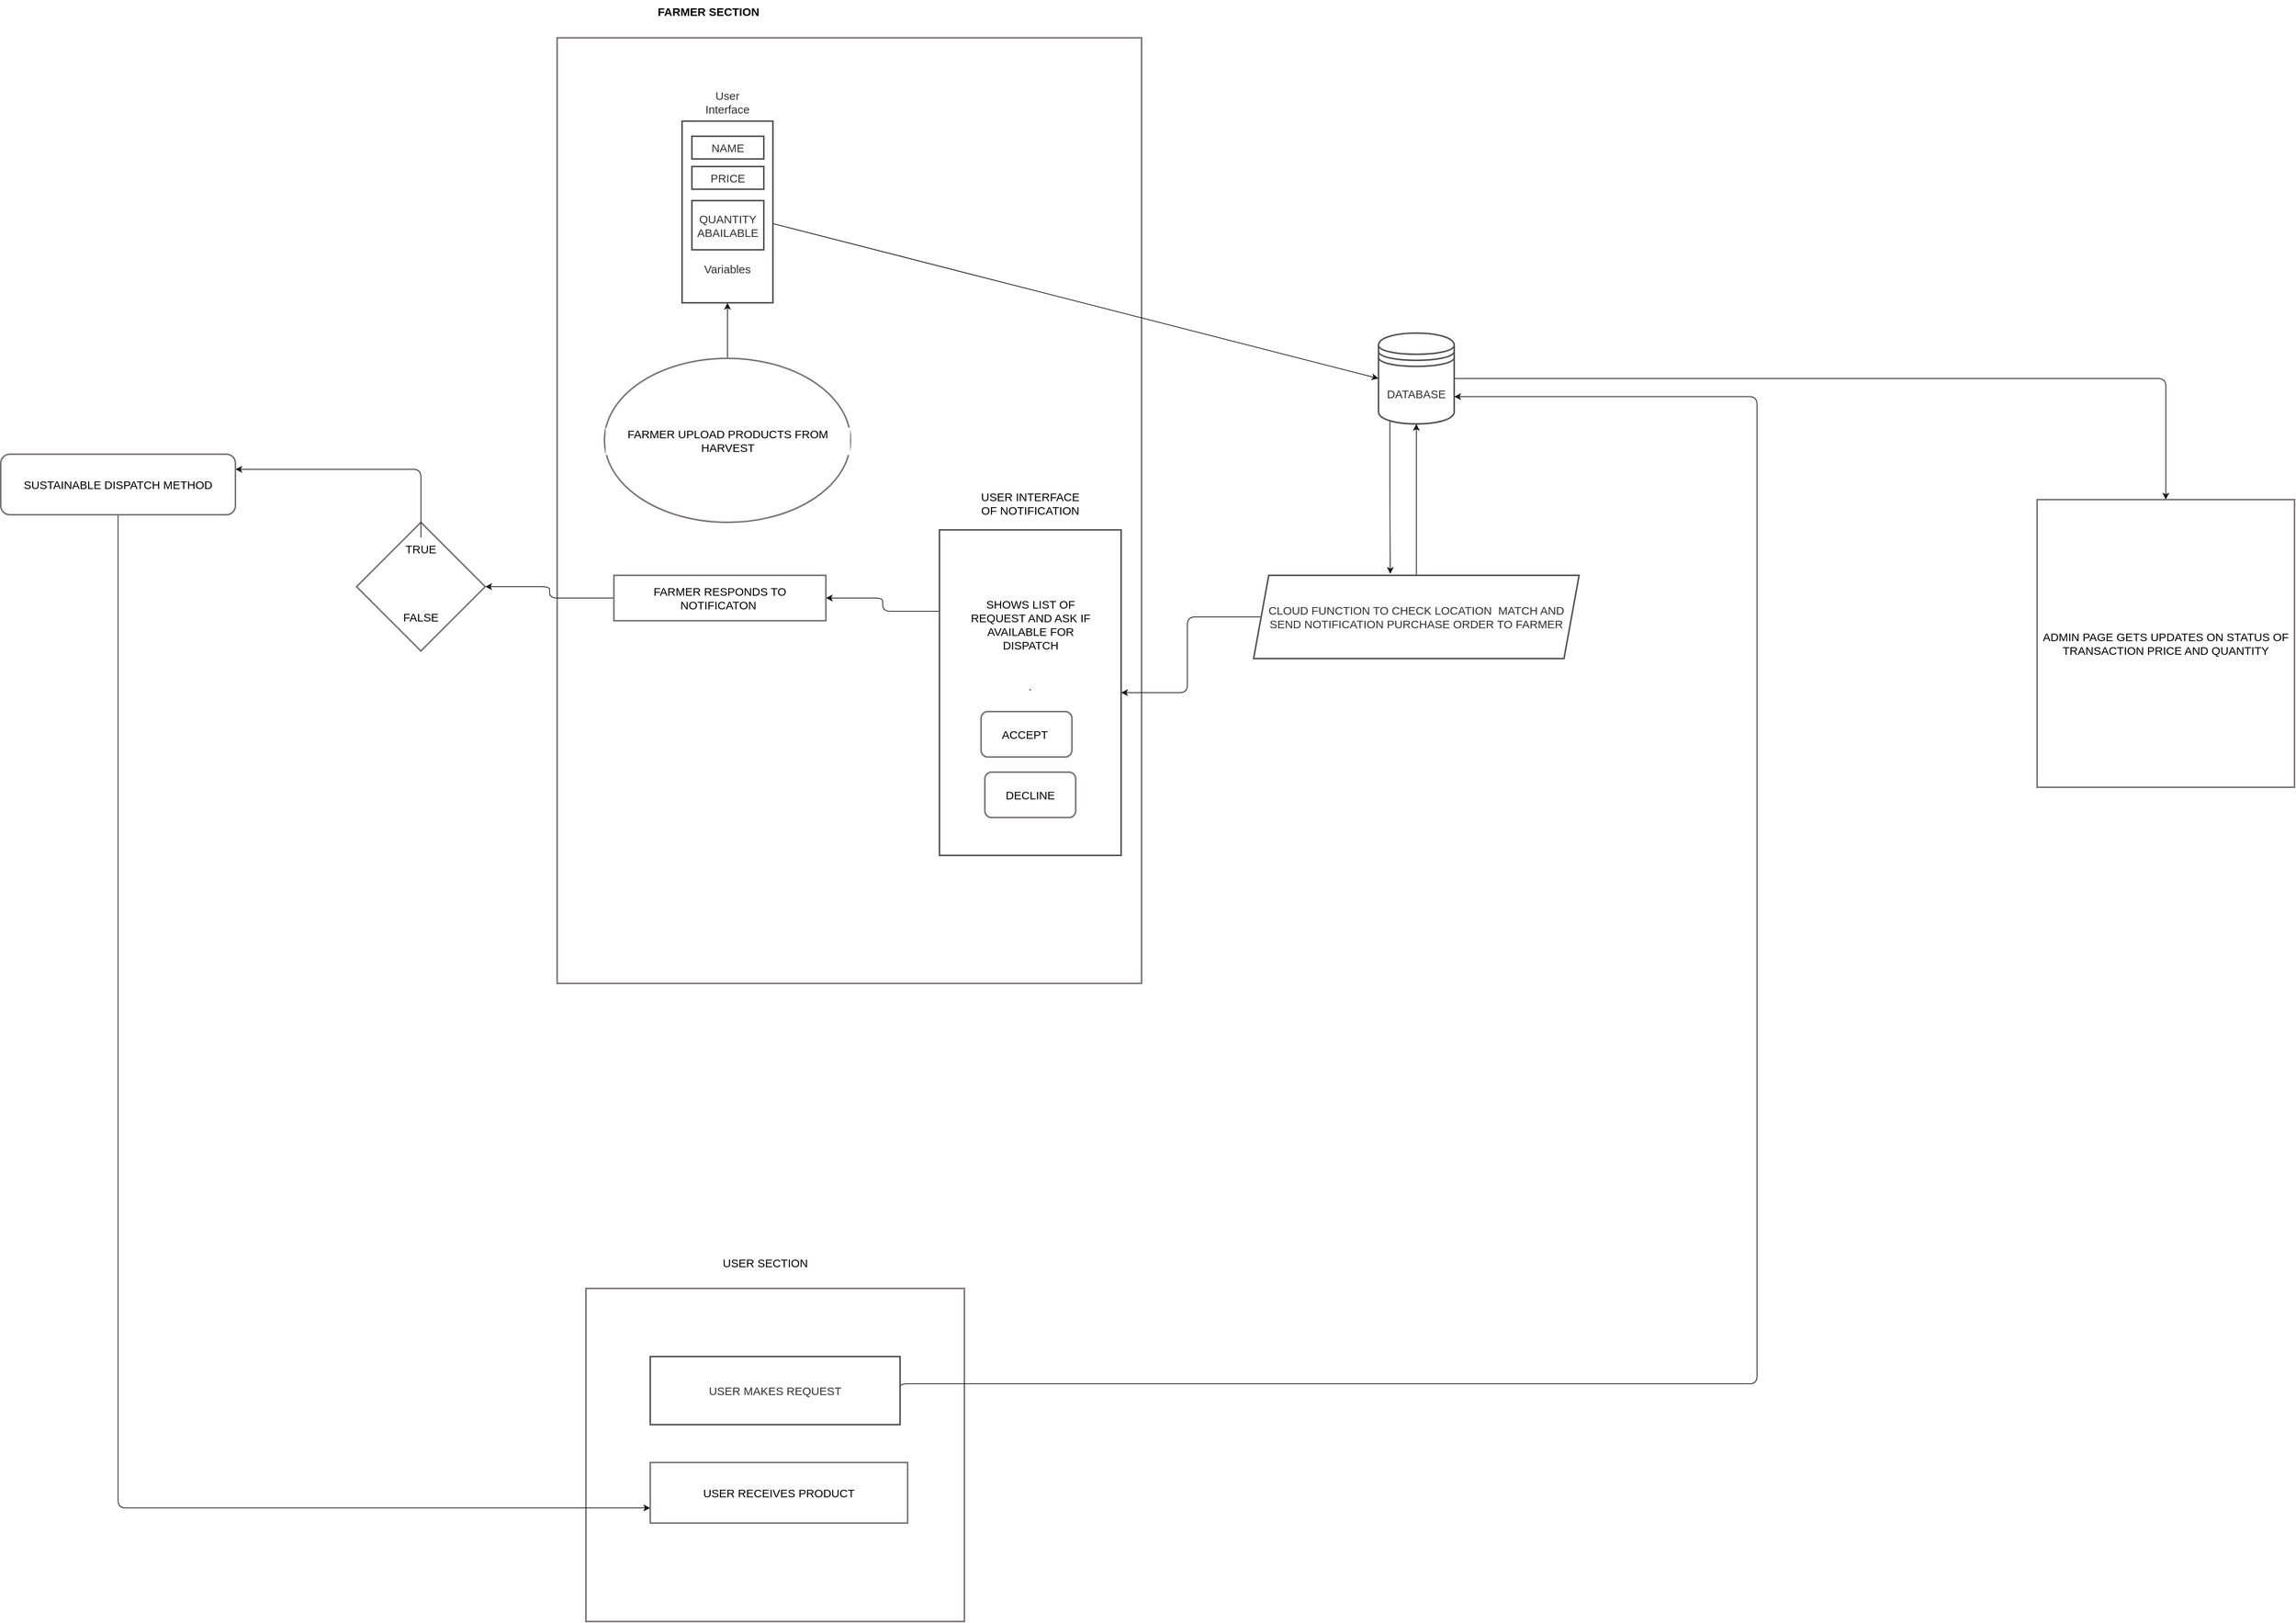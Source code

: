 <mxfile><diagram id="8AQlfNjkcH1g4LnfkPKo" name="Page-1"><mxGraphModel dx="1966" dy="1525" grid="0" gridSize="10" guides="1" tooltips="1" connect="1" arrows="1" fold="1" page="1" pageScale="1" pageWidth="850" pageHeight="1100" background="#ffffff" math="0" shadow="0"><root><mxCell id="0"/><mxCell id="1" parent="0"/><mxCell id="65" value="" style="rounded=0;whiteSpace=wrap;html=1;labelBackgroundColor=#FFFFFF;strokeColor=#787373;strokeWidth=2;fontSize=15;fontColor=#000000;fillColor=#FFFFFF;" parent="1" vertex="1"><mxGeometry x="-97" y="1352" width="500" height="440" as="geometry"/></mxCell><mxCell id="64" value="FARMER SECTION" style="text;html=1;strokeColor=none;fillColor=none;align=center;verticalAlign=middle;whiteSpace=wrap;rounded=0;labelBackgroundColor=#FFFFFF;strokeWidth=2;fontSize=15;fontColor=#000000;fontStyle=1" parent="1" vertex="1"><mxGeometry x="-20" y="-350" width="170" height="30" as="geometry"/></mxCell><mxCell id="63" value="" style="rounded=0;whiteSpace=wrap;html=1;labelBackgroundColor=#FFFFFF;strokeColor=#787373;strokeWidth=2;fontSize=15;fontColor=#000000;fillColor=#FFFFFF;" parent="1" vertex="1"><mxGeometry x="-135" y="-300" width="772" height="1249" as="geometry"/></mxCell><mxCell id="31" value="" style="edgeStyle=orthogonalEdgeStyle;html=1;strokeColor=#1A1A1A;fontSize=15;fontColor=#313030;" parent="1" target="6" edge="1"><mxGeometry relative="1" as="geometry"><mxPoint x="90" y="170.0" as="sourcePoint"/><Array as="points"><mxPoint x="90" y="130"/><mxPoint x="90" y="130"/></Array></mxGeometry></mxCell><mxCell id="16" value="" style="edgeStyle=none;html=1;strokeColor=#1A1A1A;fontSize=15;fontColor=#313030;entryX=0;entryY=0.5;entryDx=0;entryDy=0;" parent="1" source="6" target="17" edge="1"><mxGeometry relative="1" as="geometry"><mxPoint x="590" y="252.979" as="targetPoint"/></mxGeometry></mxCell><mxCell id="39" style="edgeStyle=orthogonalEdgeStyle;rounded=1;html=1;exitX=0.15;exitY=0.95;exitDx=0;exitDy=0;exitPerimeter=0;entryX=0.42;entryY=-0.017;entryDx=0;entryDy=0;entryPerimeter=0;strokeColor=#1A1A1A;fontSize=15;fontColor=#313030;" parent="1" source="17" target="32" edge="1"><mxGeometry relative="1" as="geometry"/></mxCell><mxCell id="55" style="edgeStyle=orthogonalEdgeStyle;rounded=1;html=1;exitX=1;exitY=0.5;exitDx=0;exitDy=0;entryX=0.5;entryY=0;entryDx=0;entryDy=0;strokeColor=#1A1A1A;fontSize=15;fontColor=#000000;" parent="1" source="17" target="54" edge="1"><mxGeometry relative="1" as="geometry"/></mxCell><mxCell id="17" value="DATABASE" style="shape=datastore;whiteSpace=wrap;html=1;strokeColor=#525252;strokeWidth=2;fontSize=15;fontColor=#313030;fillColor=#FFFFFF;" parent="1" vertex="1"><mxGeometry x="950" y="90" width="100" height="120" as="geometry"/></mxCell><mxCell id="20" value="" style="group" parent="1" vertex="1" connectable="0"><mxGeometry x="30" y="-230" width="120" height="280" as="geometry"/></mxCell><mxCell id="6" value="" style="whiteSpace=wrap;html=1;strokeColor=#525252;strokeWidth=2;fontSize=15;fontColor=#313030;fillColor=#FFFFFF;" parent="20" vertex="1"><mxGeometry y="40" width="120" height="240" as="geometry"/></mxCell><mxCell id="8" value="User Interface" style="text;html=1;strokeColor=none;fillColor=none;align=center;verticalAlign=middle;whiteSpace=wrap;rounded=0;strokeWidth=2;fontSize=15;fontColor=#313030;" parent="20" vertex="1"><mxGeometry x="30" width="60" height="30" as="geometry"/></mxCell><mxCell id="10" value="PRICE" style="whiteSpace=wrap;html=1;strokeColor=#525252;strokeWidth=2;fontSize=15;fontColor=#313030;fillColor=#FFFFFF;" parent="20" vertex="1"><mxGeometry x="13" y="100" width="95" height="30" as="geometry"/></mxCell><mxCell id="12" value="QUANTITY&lt;br&gt;ABAILABLE" style="whiteSpace=wrap;html=1;strokeColor=#525252;strokeWidth=2;fontSize=15;fontColor=#313030;fillColor=#FFFFFF;" parent="20" vertex="1"><mxGeometry x="13" y="145" width="95" height="65" as="geometry"/></mxCell><mxCell id="14" value="NAME" style="whiteSpace=wrap;html=1;strokeColor=#525252;strokeWidth=2;fontSize=15;fontColor=#313030;fillColor=#FFFFFF;" parent="20" vertex="1"><mxGeometry x="13" y="60" width="95" height="30" as="geometry"/></mxCell><mxCell id="9" value="Variables" style="text;html=1;strokeColor=none;fillColor=none;align=center;verticalAlign=middle;whiteSpace=wrap;rounded=0;strokeWidth=2;fontSize=15;fontColor=#313030;" parent="20" vertex="1"><mxGeometry x="30" y="220" width="60" height="30" as="geometry"/></mxCell><mxCell id="58" style="edgeStyle=orthogonalEdgeStyle;rounded=1;html=1;exitX=1;exitY=0.5;exitDx=0;exitDy=0;entryX=1;entryY=0.7;entryDx=0;entryDy=0;strokeColor=#1A1A1A;fontSize=15;fontColor=#000000;" parent="1" source="26" target="17" edge="1"><mxGeometry relative="1" as="geometry"><Array as="points"><mxPoint x="318" y="1478"/><mxPoint x="1450" y="1478"/><mxPoint x="1450" y="174"/></Array></mxGeometry></mxCell><mxCell id="26" value="USER MAKES REQUEST" style="rounded=0;whiteSpace=wrap;html=1;strokeColor=#525252;strokeWidth=2;fontSize=15;fontColor=#313030;fillColor=#FFFFFF;" parent="1" vertex="1"><mxGeometry x="-12" y="1442" width="330" height="90" as="geometry"/></mxCell><mxCell id="37" style="edgeStyle=orthogonalEdgeStyle;html=1;exitX=0;exitY=0.5;exitDx=0;exitDy=0;entryX=1;entryY=0.5;entryDx=0;entryDy=0;strokeColor=#1A1A1A;fontSize=15;fontColor=#313030;" parent="1" source="32" target="36" edge="1"><mxGeometry relative="1" as="geometry"/></mxCell><mxCell id="40" style="edgeStyle=orthogonalEdgeStyle;rounded=1;html=1;exitX=0.5;exitY=0;exitDx=0;exitDy=0;strokeColor=#1A1A1A;fontSize=15;fontColor=#313030;" parent="1" source="32" target="17" edge="1"><mxGeometry relative="1" as="geometry"/></mxCell><mxCell id="32" value="CLOUD FUNCTION TO CHECK LOCATION&amp;nbsp; MATCH AND SEND NOTIFICATION PURCHASE ORDER TO FARMER" style="shape=parallelogram;perimeter=parallelogramPerimeter;whiteSpace=wrap;html=1;fixedSize=1;strokeColor=#525252;strokeWidth=2;fontSize=15;fontColor=#313030;fillColor=#FFFFFF;" parent="1" vertex="1"><mxGeometry x="785" y="410" width="430" height="110" as="geometry"/></mxCell><mxCell id="59" style="edgeStyle=orthogonalEdgeStyle;rounded=1;html=1;exitX=0;exitY=0.25;exitDx=0;exitDy=0;strokeColor=#1A1A1A;fontSize=15;fontColor=#000000;" parent="1" source="36" target="42" edge="1"><mxGeometry relative="1" as="geometry"/></mxCell><mxCell id="36" value="`" style="rounded=0;whiteSpace=wrap;html=1;strokeColor=#525252;strokeWidth=2;fontSize=15;fontColor=#313030;fillColor=#FFFFFF;" parent="1" vertex="1"><mxGeometry x="370" y="350" width="240" height="430" as="geometry"/></mxCell><mxCell id="52" style="edgeStyle=orthogonalEdgeStyle;rounded=1;html=1;exitX=0;exitY=0.5;exitDx=0;exitDy=0;entryX=1;entryY=0.5;entryDx=0;entryDy=0;strokeColor=#1A1A1A;fontSize=15;fontColor=#000000;" parent="1" source="42" target="47" edge="1"><mxGeometry relative="1" as="geometry"/></mxCell><mxCell id="42" value="FARMER RESPONDS TO NOTIFICATON&amp;nbsp;" style="rounded=0;whiteSpace=wrap;html=1;labelBackgroundColor=#FFFFFF;strokeColor=#787373;strokeWidth=2;fontSize=15;fontColor=#000000;fillColor=#FFFFFF;" parent="1" vertex="1"><mxGeometry x="-60" y="410" width="280" height="60" as="geometry"/></mxCell><mxCell id="43" value="USER INTERFACE OF NOTIFICATION" style="text;html=1;strokeColor=none;fillColor=none;align=center;verticalAlign=middle;whiteSpace=wrap;rounded=0;labelBackgroundColor=#FFFFFF;strokeWidth=2;fontSize=15;fontColor=#000000;" parent="1" vertex="1"><mxGeometry x="415" y="300" width="150" height="30" as="geometry"/></mxCell><mxCell id="44" value="ACCEPT&amp;nbsp;" style="rounded=1;whiteSpace=wrap;html=1;labelBackgroundColor=#FFFFFF;strokeColor=#787373;strokeWidth=2;fontSize=15;fontColor=#000000;fillColor=#FFFFFF;" parent="1" vertex="1"><mxGeometry x="425" y="590" width="120" height="60" as="geometry"/></mxCell><mxCell id="45" value="DECLINE" style="rounded=1;whiteSpace=wrap;html=1;labelBackgroundColor=#FFFFFF;strokeColor=#787373;strokeWidth=2;fontSize=15;fontColor=#000000;fillColor=#FFFFFF;" parent="1" vertex="1"><mxGeometry x="430" y="670" width="120" height="60" as="geometry"/></mxCell><mxCell id="46" value="SHOWS LIST OF REQUEST AND ASK IF AVAILABLE FOR DISPATCH" style="text;html=1;strokeColor=none;fillColor=none;align=center;verticalAlign=middle;whiteSpace=wrap;rounded=0;labelBackgroundColor=#FFFFFF;strokeWidth=2;fontSize=15;fontColor=#000000;" parent="1" vertex="1"><mxGeometry x="407.5" y="430" width="165" height="90" as="geometry"/></mxCell><mxCell id="47" value="" style="rhombus;whiteSpace=wrap;html=1;labelBackgroundColor=#FFFFFF;strokeColor=#787373;strokeWidth=2;fontSize=15;fontColor=#000000;fillColor=#FFFFFF;" parent="1" vertex="1"><mxGeometry x="-400" y="340" width="170" height="170" as="geometry"/></mxCell><mxCell id="51" style="edgeStyle=orthogonalEdgeStyle;rounded=1;html=1;exitX=0.5;exitY=0;exitDx=0;exitDy=0;entryX=1;entryY=0.25;entryDx=0;entryDy=0;strokeColor=#1A1A1A;fontSize=15;fontColor=#000000;" parent="1" source="48" target="50" edge="1"><mxGeometry relative="1" as="geometry"/></mxCell><mxCell id="48" value="TRUE" style="text;html=1;strokeColor=none;fillColor=none;align=center;verticalAlign=middle;whiteSpace=wrap;rounded=0;labelBackgroundColor=#FFFFFF;strokeWidth=2;fontSize=15;fontColor=#000000;" parent="1" vertex="1"><mxGeometry x="-345" y="360" width="60" height="30" as="geometry"/></mxCell><mxCell id="49" value="FALSE" style="text;html=1;strokeColor=none;fillColor=none;align=center;verticalAlign=middle;whiteSpace=wrap;rounded=0;labelBackgroundColor=#FFFFFF;strokeWidth=2;fontSize=15;fontColor=#000000;" parent="1" vertex="1"><mxGeometry x="-345" y="450" width="60" height="30" as="geometry"/></mxCell><mxCell id="62" style="edgeStyle=orthogonalEdgeStyle;rounded=1;html=1;exitX=0.5;exitY=1;exitDx=0;exitDy=0;entryX=0;entryY=0.75;entryDx=0;entryDy=0;strokeColor=#1A1A1A;fontSize=15;fontColor=#000000;" parent="1" source="50" target="61" edge="1"><mxGeometry relative="1" as="geometry"/></mxCell><mxCell id="50" value="SUSTAINABLE DISPATCH METHOD" style="rounded=1;whiteSpace=wrap;html=1;labelBackgroundColor=#FFFFFF;strokeColor=#787373;strokeWidth=2;fontSize=15;fontColor=#000000;fillColor=#FFFFFF;" parent="1" vertex="1"><mxGeometry x="-870" y="250" width="310" height="80" as="geometry"/></mxCell><mxCell id="54" value="ADMIN PAGE GETS UPDATES ON STATUS OF TRANSACTION PRICE AND QUANTITY" style="rounded=0;whiteSpace=wrap;html=1;labelBackgroundColor=#FFFFFF;strokeColor=#787373;strokeWidth=2;fontSize=15;fontColor=#000000;fillColor=#FFFFFF;" parent="1" vertex="1"><mxGeometry x="1820" y="310" width="340" height="380" as="geometry"/></mxCell><mxCell id="61" value="USER RECEIVES PRODUCT" style="rounded=0;whiteSpace=wrap;html=1;labelBackgroundColor=#FFFFFF;strokeColor=#787373;strokeWidth=2;fontSize=15;fontColor=#000000;fillColor=#FFFFFF;" parent="1" vertex="1"><mxGeometry x="-12" y="1582" width="340" height="80" as="geometry"/></mxCell><mxCell id="66" value="FARMER UPLOAD PRODUCTS FROM HARVEST" style="ellipse;whiteSpace=wrap;html=1;labelBackgroundColor=#FFFFFF;strokeColor=#787373;strokeWidth=2;fontSize=15;fontColor=#000000;fillColor=#FFFFFF;" parent="1" vertex="1"><mxGeometry x="-72.5" y="123.33" width="325" height="216.67" as="geometry"/></mxCell><mxCell id="67" value="USER SECTION" style="text;html=1;strokeColor=none;fillColor=none;align=center;verticalAlign=middle;whiteSpace=wrap;rounded=0;labelBackgroundColor=#FFFFFF;strokeWidth=2;fontSize=15;fontColor=#000000;" parent="1" vertex="1"><mxGeometry x="60" y="1303" width="160" height="30" as="geometry"/></mxCell></root></mxGraphModel></diagram></mxfile>